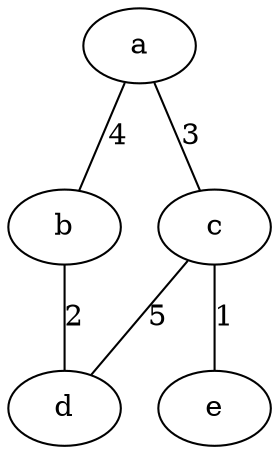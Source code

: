 graph g2 {
    a -- b [label=4];
    b -- d [label=2];
    a -- c [label=3];
    c -- d [label=5];
    c -- e [label=1];
}

